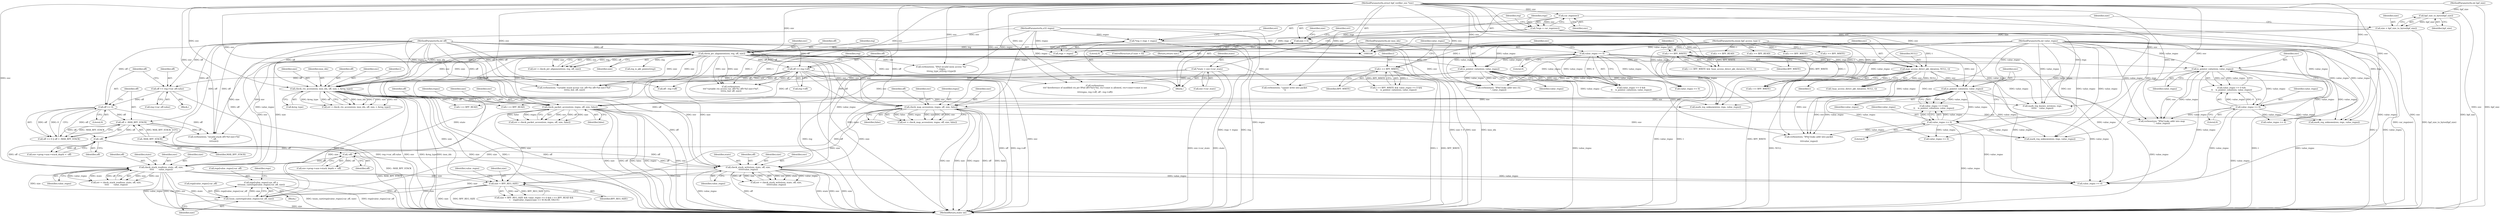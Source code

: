 digraph "1_linux_0c17d1d2c61936401f4702e1846e2c19b200f958_1@array" {
"1000560" [label="(Call,regs[value_regno].var_off =\n\t\t\ttnum_cast(regs[value_regno].var_off, size))"];
"1000566" [label="(Call,tnum_cast(regs[value_regno].var_off, size))"];
"1000451" [label="(Call,check_stack_read(env, state, off, size,\n\t\t\t\t\t       value_regno))"];
"1000149" [label="(Call,check_ptr_alignment(env, reg, off, size))"];
"1000124" [label="(Call,cur_regs(env))"];
"1000107" [label="(MethodParameterIn,struct bpf_verifier_env *env)"];
"1000127" [label="(Call,*reg = regs + regno)"];
"1000122" [label="(Call,*regs = cur_regs(env))"];
"1000109" [label="(MethodParameterIn,u32 regno)"];
"1000110" [label="(MethodParameterIn,int off)"];
"1000142" [label="(Call,size < 0)"];
"1000137" [label="(Call,size = bpf_size_to_bytes(bpf_size))"];
"1000139" [label="(Call,bpf_size_to_bytes(bpf_size))"];
"1000111" [label="(MethodParameterIn,int bpf_size)"];
"1000116" [label="(Call,*state = env->cur_state)"];
"1000424" [label="(Call,-off)"];
"1000402" [label="(Call,off < -MAX_BPF_STACK)"];
"1000399" [label="(Call,off >= 0)"];
"1000390" [label="(Call,off += reg->var_off.value)"];
"1000158" [label="(Call,off += reg->off)"];
"1000404" [label="(Call,-MAX_BPF_STACK)"];
"1000434" [label="(Call,-off)"];
"1000113" [label="(MethodParameterIn,int value_regno)"];
"1000297" [label="(Call,check_ctx_access(env, insn_idx, off, size, t, &reg_type))"];
"1000234" [label="(Call,is_pointer_value(env, value_regno))"];
"1000231" [label="(Call,value_regno >= 0)"];
"1000108" [label="(MethodParameterIn,int insn_idx)"];
"1000227" [label="(Call,t == BPF_WRITE)"];
"1000112" [label="(MethodParameterIn,enum bpf_access_type t)"];
"1000442" [label="(Call,check_stack_write(env, state, off, size,\n\t\t\t\t\t\tvalue_regno))"];
"1000541" [label="(Call,size < BPF_REG_SIZE)"];
"1000501" [label="(Call,check_packet_access(env, regno, off, size, false))"];
"1000468" [label="(Call,may_access_direct_pkt_data(env, NULL, t))"];
"1000464" [label="(Call,t == BPF_WRITE)"];
"1000488" [label="(Call,is_pointer_value(env, value_regno))"];
"1000485" [label="(Call,value_regno >= 0)"];
"1000192" [label="(Call,check_map_access(env, regno, off, size, false))"];
"1000179" [label="(Call,is_pointer_value(env, value_regno))"];
"1000176" [label="(Call,value_regno >= 0)"];
"1000487" [label="(Literal,0)"];
"1000481" [label="(Call,t == BPF_WRITE)"];
"1000129" [label="(Call,regs + regno)"];
"1000484" [label="(Call,value_regno >= 0 &&\n\t\t    is_pointer_value(env, value_regno))"];
"1000454" [label="(Identifier,off)"];
"1000466" [label="(Identifier,BPF_WRITE)"];
"1000160" [label="(Call,reg->off)"];
"1000524" [label="(Call,verbose(env, \"R%d invalid mem access '%s'\n\", regno,\n\t\t\treg_type_str[reg->type]))"];
"1000298" [label="(Identifier,env)"];
"1000392" [label="(Call,reg->var_off.value)"];
"1000402" [label="(Call,off < -MAX_BPF_STACK)"];
"1000435" [label="(Identifier,off)"];
"1000453" [label="(Identifier,state)"];
"1000404" [label="(Call,-MAX_BPF_STACK)"];
"1000390" [label="(Call,off += reg->var_off.value)"];
"1000469" [label="(Identifier,env)"];
"1000302" [label="(Identifier,t)"];
"1000124" [label="(Call,cur_regs(env))"];
"1000128" [label="(Identifier,reg)"];
"1000209" [label="(Call,mark_reg_unknown(env, regs, value_regno))"];
"1000485" [label="(Call,value_regno >= 0)"];
"1000107" [label="(MethodParameterIn,struct bpf_verifier_env *env)"];
"1000444" [label="(Identifier,state)"];
"1000177" [label="(Identifier,value_regno)"];
"1000231" [label="(Call,value_regno >= 0)"];
"1000138" [label="(Identifier,size)"];
"1000501" [label="(Call,check_packet_access(env, regno, off, size, false))"];
"1000257" [label="(Call,off - reg->off)"];
"1000112" [label="(MethodParameterIn,enum bpf_access_type t)"];
"1000489" [label="(Identifier,env)"];
"1000250" [label="(Call,verbose(env,\n\t\t\t\t\"dereference of modified ctx ptr R%d off=%d+%d, ctx+const is allowed, ctx+const+const is not\n\",\n\t\t\t\tregno, reg->off, off - reg->off))"];
"1000179" [label="(Call,is_pointer_value(env, value_regno))"];
"1000195" [label="(Identifier,off)"];
"1000148" [label="(Identifier,err)"];
"1000567" [label="(Call,regs[value_regno].var_off)"];
"1000151" [label="(Identifier,reg)"];
"1000193" [label="(Identifier,env)"];
"1000142" [label="(Call,size < 0)"];
"1000118" [label="(Call,env->cur_state)"];
"1000297" [label="(Call,check_ctx_access(env, insn_idx, off, size, t, &reg_type))"];
"1000149" [label="(Call,check_ptr_alignment(env, reg, off, size))"];
"1000559" [label="(Block,)"];
"1000381" [label="(Call,verbose(env, \"variable stack access var_off=%s off=%d size=%d\",\n\t\t\t\ttn_buf, off, size))"];
"1000545" [label="(Call,value_regno >= 0)"];
"1000235" [label="(Identifier,env)"];
"1000172" [label="(Call,t == BPF_WRITE)"];
"1000451" [label="(Call,check_stack_read(env, state, off, size,\n\t\t\t\t\t       value_regno))"];
"1000518" [label="(Call,mark_reg_unknown(env, regs, value_regno))"];
"1000467" [label="(Call,!may_access_direct_pkt_data(env, NULL, t))"];
"1000125" [label="(Identifier,env)"];
"1000515" [label="(Call,value_regno >= 0)"];
"1000398" [label="(Call,off >= 0 || off < -MAX_BPF_STACK)"];
"1000401" [label="(Literal,0)"];
"1000206" [label="(Call,value_regno >= 0)"];
"1000226" [label="(Call,t == BPF_WRITE && value_regno >= 0 &&\n\t\t    is_pointer_value(env, value_regno))"];
"1000176" [label="(Call,value_regno >= 0)"];
"1000110" [label="(MethodParameterIn,int off)"];
"1000301" [label="(Identifier,size)"];
"1000471" [label="(Identifier,t)"];
"1000499" [label="(Call,err = check_packet_access(env, regno, off, size, false))"];
"1000166" [label="(Identifier,reg)"];
"1000123" [label="(Identifier,regs)"];
"1000486" [label="(Identifier,value_regno)"];
"1000299" [label="(Identifier,insn_idx)"];
"1000116" [label="(Call,*state = env->cur_state)"];
"1000549" [label="(Call,t == BPF_READ)"];
"1000109" [label="(MethodParameterIn,u32 regno)"];
"1000416" [label="(Call,env->prog->aux->stack_depth < -off)"];
"1000465" [label="(Identifier,t)"];
"1000197" [label="(Identifier,false)"];
"1000108" [label="(MethodParameterIn,int insn_idx)"];
"1000445" [label="(Identifier,off)"];
"1000194" [label="(Identifier,regno)"];
"1000572" [label="(Identifier,size)"];
"1000464" [label="(Call,t == BPF_WRITE)"];
"1000183" [label="(Call,verbose(env, \"R%d leaks addr into map\n\", value_regno))"];
"1000232" [label="(Identifier,value_regno)"];
"1000111" [label="(MethodParameterIn,int bpf_size)"];
"1000113" [label="(MethodParameterIn,int value_regno)"];
"1000158" [label="(Call,off += reg->off)"];
"1000473" [label="(Call,verbose(env, \"cannot write into packet\n\"))"];
"1000426" [label="(Call,env->prog->aux->stack_depth = -off)"];
"1000310" [label="(Call,t == BPF_READ)"];
"1000512" [label="(Call,t == BPF_READ)"];
"1000440" [label="(Call,err = check_stack_write(env, state, off, size,\n\t\t\t\t\t\tvalue_regno))"];
"1000463" [label="(Call,t == BPF_WRITE && !may_access_direct_pkt_data(env, NULL, t))"];
"1000468" [label="(Call,may_access_direct_pkt_data(env, NULL, t))"];
"1000295" [label="(Call,err = check_ctx_access(env, insn_idx, off, size, t, &reg_type))"];
"1000286" [label="(Call,verbose(env,\n\t\t\t\t\"variable ctx access var_off=%s off=%d size=%d\",\n\t\t\t\ttn_buf, off, size))"];
"1000300" [label="(Identifier,off)"];
"1000580" [label="(MethodReturn,static int)"];
"1000159" [label="(Identifier,off)"];
"1000504" [label="(Identifier,off)"];
"1000434" [label="(Call,-off)"];
"1000122" [label="(Call,*regs = cur_regs(env))"];
"1000326" [label="(Call,mark_reg_known_zero(env, regs,\n\t\t\t\t\t\t    value_regno))"];
"1000540" [label="(Call,size < BPF_REG_SIZE && value_regno >= 0 && t == BPF_READ &&\n \t    regs[value_regno].type == SCALAR_VALUE)"];
"1000576" [label="(Identifier,regs)"];
"1000144" [label="(Literal,0)"];
"1000313" [label="(Call,value_regno >= 0)"];
"1000303" [label="(Call,&reg_type)"];
"1000446" [label="(Identifier,size)"];
"1000147" [label="(Call,err = check_ptr_alignment(env, reg, off, size))"];
"1000117" [label="(Identifier,state)"];
"1000141" [label="(ControlStructure,if (size < 0))"];
"1000503" [label="(Identifier,regno)"];
"1000150" [label="(Identifier,env)"];
"1000470" [label="(Identifier,NULL)"];
"1000456" [label="(Identifier,value_regno)"];
"1000560" [label="(Call,regs[value_regno].var_off =\n\t\t\ttnum_cast(regs[value_regno].var_off, size))"];
"1000227" [label="(Call,t == BPF_WRITE)"];
"1000506" [label="(Identifier,false)"];
"1000190" [label="(Call,err = check_map_access(env, regno, off, size, false))"];
"1000152" [label="(Identifier,off)"];
"1000425" [label="(Identifier,off)"];
"1000492" [label="(Call,verbose(env, \"R%d leaks addr into packet\n\",\n\t\t\t\tvalue_regno))"];
"1000127" [label="(Call,*reg = regs + regno)"];
"1000452" [label="(Identifier,env)"];
"1000561" [label="(Call,regs[value_regno].var_off)"];
"1000137" [label="(Call,size = bpf_size_to_bytes(bpf_size))"];
"1000140" [label="(Identifier,bpf_size)"];
"1000153" [label="(Identifier,size)"];
"1000459" [label="(Call,reg_is_pkt_pointer(reg))"];
"1000145" [label="(Return,return size;)"];
"1000505" [label="(Identifier,size)"];
"1000502" [label="(Identifier,env)"];
"1000543" [label="(Identifier,BPF_REG_SIZE)"];
"1000424" [label="(Call,-off)"];
"1000403" [label="(Identifier,off)"];
"1000443" [label="(Identifier,env)"];
"1000175" [label="(Call,value_regno >= 0 &&\n\t\t    is_pointer_value(env, value_regno))"];
"1000321" [label="(Call,mark_reg_unknown(env, regs, value_regno))"];
"1000139" [label="(Call,bpf_size_to_bytes(bpf_size))"];
"1000114" [label="(Block,)"];
"1000447" [label="(Identifier,value_regno)"];
"1000455" [label="(Identifier,size)"];
"1000546" [label="(Identifier,value_regno)"];
"1000400" [label="(Identifier,off)"];
"1000203" [label="(Call,t == BPF_READ)"];
"1000437" [label="(Call,t == BPF_WRITE)"];
"1000488" [label="(Call,is_pointer_value(env, value_regno))"];
"1000230" [label="(Call,value_regno >= 0 &&\n\t\t    is_pointer_value(env, value_regno))"];
"1000143" [label="(Identifier,size)"];
"1000180" [label="(Identifier,env)"];
"1000566" [label="(Call,tnum_cast(regs[value_regno].var_off, size))"];
"1000399" [label="(Call,off >= 0)"];
"1000541" [label="(Call,size < BPF_REG_SIZE)"];
"1000442" [label="(Call,check_stack_write(env, state, off, size,\n\t\t\t\t\t\tvalue_regno))"];
"1000542" [label="(Identifier,size)"];
"1000236" [label="(Identifier,value_regno)"];
"1000407" [label="(Call,verbose(env, \"invalid stack off=%d size=%d\n\", off,\n\t\t\t\tsize))"];
"1000135" [label="(Identifier,err)"];
"1000233" [label="(Literal,0)"];
"1000181" [label="(Identifier,value_regno)"];
"1000391" [label="(Identifier,off)"];
"1000490" [label="(Identifier,value_regno)"];
"1000228" [label="(Identifier,t)"];
"1000192" [label="(Call,check_map_access(env, regno, off, size, false))"];
"1000196" [label="(Identifier,size)"];
"1000365" [label="(Block,)"];
"1000178" [label="(Literal,0)"];
"1000405" [label="(Identifier,MAX_BPF_STACK)"];
"1000449" [label="(Call,err = check_stack_read(env, state, off, size,\n\t\t\t\t\t       value_regno))"];
"1000238" [label="(Call,verbose(env, \"R%d leaks addr into ctx\n\", value_regno))"];
"1000234" [label="(Call,is_pointer_value(env, value_regno))"];
"1000146" [label="(Identifier,size)"];
"1000229" [label="(Identifier,BPF_WRITE)"];
"1000560" -> "1000559"  [label="AST: "];
"1000560" -> "1000566"  [label="CFG: "];
"1000561" -> "1000560"  [label="AST: "];
"1000566" -> "1000560"  [label="AST: "];
"1000576" -> "1000560"  [label="CFG: "];
"1000560" -> "1000580"  [label="DDG: tnum_cast(regs[value_regno].var_off, size)"];
"1000560" -> "1000580"  [label="DDG: regs[value_regno].var_off"];
"1000566" -> "1000560"  [label="DDG: regs[value_regno].var_off"];
"1000566" -> "1000560"  [label="DDG: size"];
"1000566" -> "1000572"  [label="CFG: "];
"1000567" -> "1000566"  [label="AST: "];
"1000572" -> "1000566"  [label="AST: "];
"1000566" -> "1000580"  [label="DDG: size"];
"1000451" -> "1000566"  [label="DDG: size"];
"1000297" -> "1000566"  [label="DDG: size"];
"1000442" -> "1000566"  [label="DDG: size"];
"1000541" -> "1000566"  [label="DDG: size"];
"1000501" -> "1000566"  [label="DDG: size"];
"1000192" -> "1000566"  [label="DDG: size"];
"1000451" -> "1000449"  [label="AST: "];
"1000451" -> "1000456"  [label="CFG: "];
"1000452" -> "1000451"  [label="AST: "];
"1000453" -> "1000451"  [label="AST: "];
"1000454" -> "1000451"  [label="AST: "];
"1000455" -> "1000451"  [label="AST: "];
"1000456" -> "1000451"  [label="AST: "];
"1000449" -> "1000451"  [label="CFG: "];
"1000451" -> "1000580"  [label="DDG: size"];
"1000451" -> "1000580"  [label="DDG: env"];
"1000451" -> "1000580"  [label="DDG: state"];
"1000451" -> "1000580"  [label="DDG: off"];
"1000451" -> "1000580"  [label="DDG: value_regno"];
"1000451" -> "1000449"  [label="DDG: size"];
"1000451" -> "1000449"  [label="DDG: env"];
"1000451" -> "1000449"  [label="DDG: value_regno"];
"1000451" -> "1000449"  [label="DDG: state"];
"1000451" -> "1000449"  [label="DDG: off"];
"1000149" -> "1000451"  [label="DDG: env"];
"1000149" -> "1000451"  [label="DDG: size"];
"1000107" -> "1000451"  [label="DDG: env"];
"1000116" -> "1000451"  [label="DDG: state"];
"1000424" -> "1000451"  [label="DDG: off"];
"1000434" -> "1000451"  [label="DDG: off"];
"1000110" -> "1000451"  [label="DDG: off"];
"1000113" -> "1000451"  [label="DDG: value_regno"];
"1000451" -> "1000541"  [label="DDG: size"];
"1000451" -> "1000545"  [label="DDG: value_regno"];
"1000149" -> "1000147"  [label="AST: "];
"1000149" -> "1000153"  [label="CFG: "];
"1000150" -> "1000149"  [label="AST: "];
"1000151" -> "1000149"  [label="AST: "];
"1000152" -> "1000149"  [label="AST: "];
"1000153" -> "1000149"  [label="AST: "];
"1000147" -> "1000149"  [label="CFG: "];
"1000149" -> "1000580"  [label="DDG: reg"];
"1000149" -> "1000580"  [label="DDG: off"];
"1000149" -> "1000580"  [label="DDG: size"];
"1000149" -> "1000580"  [label="DDG: env"];
"1000149" -> "1000147"  [label="DDG: env"];
"1000149" -> "1000147"  [label="DDG: reg"];
"1000149" -> "1000147"  [label="DDG: off"];
"1000149" -> "1000147"  [label="DDG: size"];
"1000124" -> "1000149"  [label="DDG: env"];
"1000107" -> "1000149"  [label="DDG: env"];
"1000127" -> "1000149"  [label="DDG: reg"];
"1000110" -> "1000149"  [label="DDG: off"];
"1000142" -> "1000149"  [label="DDG: size"];
"1000149" -> "1000158"  [label="DDG: off"];
"1000149" -> "1000179"  [label="DDG: env"];
"1000149" -> "1000183"  [label="DDG: env"];
"1000149" -> "1000192"  [label="DDG: env"];
"1000149" -> "1000192"  [label="DDG: size"];
"1000149" -> "1000234"  [label="DDG: env"];
"1000149" -> "1000238"  [label="DDG: env"];
"1000149" -> "1000250"  [label="DDG: env"];
"1000149" -> "1000286"  [label="DDG: env"];
"1000149" -> "1000286"  [label="DDG: size"];
"1000149" -> "1000297"  [label="DDG: env"];
"1000149" -> "1000297"  [label="DDG: size"];
"1000149" -> "1000381"  [label="DDG: env"];
"1000149" -> "1000381"  [label="DDG: size"];
"1000149" -> "1000407"  [label="DDG: env"];
"1000149" -> "1000407"  [label="DDG: size"];
"1000149" -> "1000442"  [label="DDG: env"];
"1000149" -> "1000442"  [label="DDG: size"];
"1000149" -> "1000459"  [label="DDG: reg"];
"1000149" -> "1000468"  [label="DDG: env"];
"1000149" -> "1000473"  [label="DDG: env"];
"1000149" -> "1000488"  [label="DDG: env"];
"1000149" -> "1000492"  [label="DDG: env"];
"1000149" -> "1000501"  [label="DDG: env"];
"1000149" -> "1000501"  [label="DDG: size"];
"1000149" -> "1000524"  [label="DDG: env"];
"1000124" -> "1000122"  [label="AST: "];
"1000124" -> "1000125"  [label="CFG: "];
"1000125" -> "1000124"  [label="AST: "];
"1000122" -> "1000124"  [label="CFG: "];
"1000124" -> "1000580"  [label="DDG: env"];
"1000124" -> "1000122"  [label="DDG: env"];
"1000107" -> "1000124"  [label="DDG: env"];
"1000107" -> "1000106"  [label="AST: "];
"1000107" -> "1000580"  [label="DDG: env"];
"1000107" -> "1000179"  [label="DDG: env"];
"1000107" -> "1000183"  [label="DDG: env"];
"1000107" -> "1000192"  [label="DDG: env"];
"1000107" -> "1000209"  [label="DDG: env"];
"1000107" -> "1000234"  [label="DDG: env"];
"1000107" -> "1000238"  [label="DDG: env"];
"1000107" -> "1000250"  [label="DDG: env"];
"1000107" -> "1000286"  [label="DDG: env"];
"1000107" -> "1000297"  [label="DDG: env"];
"1000107" -> "1000321"  [label="DDG: env"];
"1000107" -> "1000326"  [label="DDG: env"];
"1000107" -> "1000381"  [label="DDG: env"];
"1000107" -> "1000407"  [label="DDG: env"];
"1000107" -> "1000442"  [label="DDG: env"];
"1000107" -> "1000468"  [label="DDG: env"];
"1000107" -> "1000473"  [label="DDG: env"];
"1000107" -> "1000488"  [label="DDG: env"];
"1000107" -> "1000492"  [label="DDG: env"];
"1000107" -> "1000501"  [label="DDG: env"];
"1000107" -> "1000518"  [label="DDG: env"];
"1000107" -> "1000524"  [label="DDG: env"];
"1000127" -> "1000114"  [label="AST: "];
"1000127" -> "1000129"  [label="CFG: "];
"1000128" -> "1000127"  [label="AST: "];
"1000129" -> "1000127"  [label="AST: "];
"1000135" -> "1000127"  [label="CFG: "];
"1000127" -> "1000580"  [label="DDG: regs + regno"];
"1000127" -> "1000580"  [label="DDG: reg"];
"1000122" -> "1000127"  [label="DDG: regs"];
"1000109" -> "1000127"  [label="DDG: regno"];
"1000122" -> "1000114"  [label="AST: "];
"1000123" -> "1000122"  [label="AST: "];
"1000128" -> "1000122"  [label="CFG: "];
"1000122" -> "1000580"  [label="DDG: cur_regs(env)"];
"1000122" -> "1000129"  [label="DDG: regs"];
"1000122" -> "1000209"  [label="DDG: regs"];
"1000122" -> "1000321"  [label="DDG: regs"];
"1000122" -> "1000326"  [label="DDG: regs"];
"1000122" -> "1000518"  [label="DDG: regs"];
"1000109" -> "1000106"  [label="AST: "];
"1000109" -> "1000580"  [label="DDG: regno"];
"1000109" -> "1000129"  [label="DDG: regno"];
"1000109" -> "1000192"  [label="DDG: regno"];
"1000109" -> "1000250"  [label="DDG: regno"];
"1000109" -> "1000501"  [label="DDG: regno"];
"1000109" -> "1000524"  [label="DDG: regno"];
"1000110" -> "1000106"  [label="AST: "];
"1000110" -> "1000580"  [label="DDG: off"];
"1000110" -> "1000158"  [label="DDG: off"];
"1000110" -> "1000192"  [label="DDG: off"];
"1000110" -> "1000257"  [label="DDG: off"];
"1000110" -> "1000286"  [label="DDG: off"];
"1000110" -> "1000297"  [label="DDG: off"];
"1000110" -> "1000381"  [label="DDG: off"];
"1000110" -> "1000390"  [label="DDG: off"];
"1000110" -> "1000399"  [label="DDG: off"];
"1000110" -> "1000402"  [label="DDG: off"];
"1000110" -> "1000407"  [label="DDG: off"];
"1000110" -> "1000424"  [label="DDG: off"];
"1000110" -> "1000434"  [label="DDG: off"];
"1000110" -> "1000442"  [label="DDG: off"];
"1000110" -> "1000501"  [label="DDG: off"];
"1000142" -> "1000141"  [label="AST: "];
"1000142" -> "1000144"  [label="CFG: "];
"1000143" -> "1000142"  [label="AST: "];
"1000144" -> "1000142"  [label="AST: "];
"1000146" -> "1000142"  [label="CFG: "];
"1000148" -> "1000142"  [label="CFG: "];
"1000142" -> "1000580"  [label="DDG: size < 0"];
"1000142" -> "1000580"  [label="DDG: size"];
"1000137" -> "1000142"  [label="DDG: size"];
"1000142" -> "1000145"  [label="DDG: size"];
"1000137" -> "1000114"  [label="AST: "];
"1000137" -> "1000139"  [label="CFG: "];
"1000138" -> "1000137"  [label="AST: "];
"1000139" -> "1000137"  [label="AST: "];
"1000143" -> "1000137"  [label="CFG: "];
"1000137" -> "1000580"  [label="DDG: bpf_size_to_bytes(bpf_size)"];
"1000139" -> "1000137"  [label="DDG: bpf_size"];
"1000139" -> "1000140"  [label="CFG: "];
"1000140" -> "1000139"  [label="AST: "];
"1000139" -> "1000580"  [label="DDG: bpf_size"];
"1000111" -> "1000139"  [label="DDG: bpf_size"];
"1000111" -> "1000106"  [label="AST: "];
"1000111" -> "1000580"  [label="DDG: bpf_size"];
"1000116" -> "1000114"  [label="AST: "];
"1000116" -> "1000118"  [label="CFG: "];
"1000117" -> "1000116"  [label="AST: "];
"1000118" -> "1000116"  [label="AST: "];
"1000123" -> "1000116"  [label="CFG: "];
"1000116" -> "1000580"  [label="DDG: state"];
"1000116" -> "1000580"  [label="DDG: env->cur_state"];
"1000116" -> "1000442"  [label="DDG: state"];
"1000424" -> "1000416"  [label="AST: "];
"1000424" -> "1000425"  [label="CFG: "];
"1000425" -> "1000424"  [label="AST: "];
"1000416" -> "1000424"  [label="CFG: "];
"1000424" -> "1000416"  [label="DDG: off"];
"1000402" -> "1000424"  [label="DDG: off"];
"1000399" -> "1000424"  [label="DDG: off"];
"1000424" -> "1000434"  [label="DDG: off"];
"1000424" -> "1000442"  [label="DDG: off"];
"1000402" -> "1000398"  [label="AST: "];
"1000402" -> "1000404"  [label="CFG: "];
"1000403" -> "1000402"  [label="AST: "];
"1000404" -> "1000402"  [label="AST: "];
"1000398" -> "1000402"  [label="CFG: "];
"1000402" -> "1000580"  [label="DDG: -MAX_BPF_STACK"];
"1000402" -> "1000398"  [label="DDG: off"];
"1000402" -> "1000398"  [label="DDG: -MAX_BPF_STACK"];
"1000399" -> "1000402"  [label="DDG: off"];
"1000404" -> "1000402"  [label="DDG: MAX_BPF_STACK"];
"1000402" -> "1000407"  [label="DDG: off"];
"1000399" -> "1000398"  [label="AST: "];
"1000399" -> "1000401"  [label="CFG: "];
"1000400" -> "1000399"  [label="AST: "];
"1000401" -> "1000399"  [label="AST: "];
"1000403" -> "1000399"  [label="CFG: "];
"1000398" -> "1000399"  [label="CFG: "];
"1000399" -> "1000398"  [label="DDG: off"];
"1000399" -> "1000398"  [label="DDG: 0"];
"1000390" -> "1000399"  [label="DDG: off"];
"1000399" -> "1000407"  [label="DDG: off"];
"1000390" -> "1000365"  [label="AST: "];
"1000390" -> "1000392"  [label="CFG: "];
"1000391" -> "1000390"  [label="AST: "];
"1000392" -> "1000390"  [label="AST: "];
"1000400" -> "1000390"  [label="CFG: "];
"1000390" -> "1000580"  [label="DDG: reg->var_off.value"];
"1000158" -> "1000390"  [label="DDG: off"];
"1000158" -> "1000114"  [label="AST: "];
"1000158" -> "1000160"  [label="CFG: "];
"1000159" -> "1000158"  [label="AST: "];
"1000160" -> "1000158"  [label="AST: "];
"1000166" -> "1000158"  [label="CFG: "];
"1000158" -> "1000580"  [label="DDG: off"];
"1000158" -> "1000580"  [label="DDG: reg->off"];
"1000158" -> "1000192"  [label="DDG: off"];
"1000158" -> "1000257"  [label="DDG: off"];
"1000158" -> "1000286"  [label="DDG: off"];
"1000158" -> "1000297"  [label="DDG: off"];
"1000158" -> "1000381"  [label="DDG: off"];
"1000158" -> "1000501"  [label="DDG: off"];
"1000404" -> "1000405"  [label="CFG: "];
"1000405" -> "1000404"  [label="AST: "];
"1000404" -> "1000580"  [label="DDG: MAX_BPF_STACK"];
"1000434" -> "1000426"  [label="AST: "];
"1000434" -> "1000435"  [label="CFG: "];
"1000435" -> "1000434"  [label="AST: "];
"1000426" -> "1000434"  [label="CFG: "];
"1000434" -> "1000426"  [label="DDG: off"];
"1000434" -> "1000442"  [label="DDG: off"];
"1000113" -> "1000106"  [label="AST: "];
"1000113" -> "1000580"  [label="DDG: value_regno"];
"1000113" -> "1000176"  [label="DDG: value_regno"];
"1000113" -> "1000179"  [label="DDG: value_regno"];
"1000113" -> "1000183"  [label="DDG: value_regno"];
"1000113" -> "1000206"  [label="DDG: value_regno"];
"1000113" -> "1000209"  [label="DDG: value_regno"];
"1000113" -> "1000231"  [label="DDG: value_regno"];
"1000113" -> "1000234"  [label="DDG: value_regno"];
"1000113" -> "1000238"  [label="DDG: value_regno"];
"1000113" -> "1000313"  [label="DDG: value_regno"];
"1000113" -> "1000321"  [label="DDG: value_regno"];
"1000113" -> "1000326"  [label="DDG: value_regno"];
"1000113" -> "1000442"  [label="DDG: value_regno"];
"1000113" -> "1000485"  [label="DDG: value_regno"];
"1000113" -> "1000488"  [label="DDG: value_regno"];
"1000113" -> "1000492"  [label="DDG: value_regno"];
"1000113" -> "1000515"  [label="DDG: value_regno"];
"1000113" -> "1000518"  [label="DDG: value_regno"];
"1000113" -> "1000545"  [label="DDG: value_regno"];
"1000297" -> "1000295"  [label="AST: "];
"1000297" -> "1000303"  [label="CFG: "];
"1000298" -> "1000297"  [label="AST: "];
"1000299" -> "1000297"  [label="AST: "];
"1000300" -> "1000297"  [label="AST: "];
"1000301" -> "1000297"  [label="AST: "];
"1000302" -> "1000297"  [label="AST: "];
"1000303" -> "1000297"  [label="AST: "];
"1000295" -> "1000297"  [label="CFG: "];
"1000297" -> "1000580"  [label="DDG: env"];
"1000297" -> "1000580"  [label="DDG: &reg_type"];
"1000297" -> "1000580"  [label="DDG: insn_idx"];
"1000297" -> "1000580"  [label="DDG: size"];
"1000297" -> "1000580"  [label="DDG: t"];
"1000297" -> "1000580"  [label="DDG: off"];
"1000297" -> "1000295"  [label="DDG: insn_idx"];
"1000297" -> "1000295"  [label="DDG: t"];
"1000297" -> "1000295"  [label="DDG: size"];
"1000297" -> "1000295"  [label="DDG: env"];
"1000297" -> "1000295"  [label="DDG: &reg_type"];
"1000297" -> "1000295"  [label="DDG: off"];
"1000234" -> "1000297"  [label="DDG: env"];
"1000108" -> "1000297"  [label="DDG: insn_idx"];
"1000227" -> "1000297"  [label="DDG: t"];
"1000112" -> "1000297"  [label="DDG: t"];
"1000297" -> "1000310"  [label="DDG: t"];
"1000297" -> "1000321"  [label="DDG: env"];
"1000297" -> "1000326"  [label="DDG: env"];
"1000297" -> "1000541"  [label="DDG: size"];
"1000297" -> "1000549"  [label="DDG: t"];
"1000234" -> "1000230"  [label="AST: "];
"1000234" -> "1000236"  [label="CFG: "];
"1000235" -> "1000234"  [label="AST: "];
"1000236" -> "1000234"  [label="AST: "];
"1000230" -> "1000234"  [label="CFG: "];
"1000234" -> "1000580"  [label="DDG: value_regno"];
"1000234" -> "1000230"  [label="DDG: env"];
"1000234" -> "1000230"  [label="DDG: value_regno"];
"1000231" -> "1000234"  [label="DDG: value_regno"];
"1000234" -> "1000238"  [label="DDG: env"];
"1000234" -> "1000238"  [label="DDG: value_regno"];
"1000234" -> "1000250"  [label="DDG: env"];
"1000234" -> "1000286"  [label="DDG: env"];
"1000234" -> "1000313"  [label="DDG: value_regno"];
"1000234" -> "1000321"  [label="DDG: value_regno"];
"1000234" -> "1000326"  [label="DDG: value_regno"];
"1000234" -> "1000545"  [label="DDG: value_regno"];
"1000231" -> "1000230"  [label="AST: "];
"1000231" -> "1000233"  [label="CFG: "];
"1000232" -> "1000231"  [label="AST: "];
"1000233" -> "1000231"  [label="AST: "];
"1000235" -> "1000231"  [label="CFG: "];
"1000230" -> "1000231"  [label="CFG: "];
"1000231" -> "1000580"  [label="DDG: value_regno"];
"1000231" -> "1000230"  [label="DDG: value_regno"];
"1000231" -> "1000230"  [label="DDG: 0"];
"1000231" -> "1000238"  [label="DDG: value_regno"];
"1000231" -> "1000313"  [label="DDG: value_regno"];
"1000231" -> "1000321"  [label="DDG: value_regno"];
"1000231" -> "1000326"  [label="DDG: value_regno"];
"1000231" -> "1000545"  [label="DDG: value_regno"];
"1000108" -> "1000106"  [label="AST: "];
"1000108" -> "1000580"  [label="DDG: insn_idx"];
"1000227" -> "1000226"  [label="AST: "];
"1000227" -> "1000229"  [label="CFG: "];
"1000228" -> "1000227"  [label="AST: "];
"1000229" -> "1000227"  [label="AST: "];
"1000232" -> "1000227"  [label="CFG: "];
"1000226" -> "1000227"  [label="CFG: "];
"1000227" -> "1000580"  [label="DDG: t"];
"1000227" -> "1000580"  [label="DDG: BPF_WRITE"];
"1000227" -> "1000226"  [label="DDG: t"];
"1000227" -> "1000226"  [label="DDG: BPF_WRITE"];
"1000112" -> "1000227"  [label="DDG: t"];
"1000112" -> "1000106"  [label="AST: "];
"1000112" -> "1000580"  [label="DDG: t"];
"1000112" -> "1000172"  [label="DDG: t"];
"1000112" -> "1000203"  [label="DDG: t"];
"1000112" -> "1000310"  [label="DDG: t"];
"1000112" -> "1000437"  [label="DDG: t"];
"1000112" -> "1000464"  [label="DDG: t"];
"1000112" -> "1000468"  [label="DDG: t"];
"1000112" -> "1000481"  [label="DDG: t"];
"1000112" -> "1000512"  [label="DDG: t"];
"1000112" -> "1000549"  [label="DDG: t"];
"1000442" -> "1000440"  [label="AST: "];
"1000442" -> "1000447"  [label="CFG: "];
"1000443" -> "1000442"  [label="AST: "];
"1000444" -> "1000442"  [label="AST: "];
"1000445" -> "1000442"  [label="AST: "];
"1000446" -> "1000442"  [label="AST: "];
"1000447" -> "1000442"  [label="AST: "];
"1000440" -> "1000442"  [label="CFG: "];
"1000442" -> "1000580"  [label="DDG: env"];
"1000442" -> "1000580"  [label="DDG: size"];
"1000442" -> "1000580"  [label="DDG: value_regno"];
"1000442" -> "1000580"  [label="DDG: off"];
"1000442" -> "1000580"  [label="DDG: state"];
"1000442" -> "1000440"  [label="DDG: env"];
"1000442" -> "1000440"  [label="DDG: state"];
"1000442" -> "1000440"  [label="DDG: value_regno"];
"1000442" -> "1000440"  [label="DDG: off"];
"1000442" -> "1000440"  [label="DDG: size"];
"1000442" -> "1000541"  [label="DDG: size"];
"1000442" -> "1000545"  [label="DDG: value_regno"];
"1000541" -> "1000540"  [label="AST: "];
"1000541" -> "1000543"  [label="CFG: "];
"1000542" -> "1000541"  [label="AST: "];
"1000543" -> "1000541"  [label="AST: "];
"1000546" -> "1000541"  [label="CFG: "];
"1000540" -> "1000541"  [label="CFG: "];
"1000541" -> "1000580"  [label="DDG: size"];
"1000541" -> "1000580"  [label="DDG: BPF_REG_SIZE"];
"1000541" -> "1000540"  [label="DDG: size"];
"1000541" -> "1000540"  [label="DDG: BPF_REG_SIZE"];
"1000501" -> "1000541"  [label="DDG: size"];
"1000192" -> "1000541"  [label="DDG: size"];
"1000501" -> "1000499"  [label="AST: "];
"1000501" -> "1000506"  [label="CFG: "];
"1000502" -> "1000501"  [label="AST: "];
"1000503" -> "1000501"  [label="AST: "];
"1000504" -> "1000501"  [label="AST: "];
"1000505" -> "1000501"  [label="AST: "];
"1000506" -> "1000501"  [label="AST: "];
"1000499" -> "1000501"  [label="CFG: "];
"1000501" -> "1000580"  [label="DDG: false"];
"1000501" -> "1000580"  [label="DDG: regno"];
"1000501" -> "1000580"  [label="DDG: env"];
"1000501" -> "1000580"  [label="DDG: size"];
"1000501" -> "1000580"  [label="DDG: off"];
"1000501" -> "1000499"  [label="DDG: env"];
"1000501" -> "1000499"  [label="DDG: off"];
"1000501" -> "1000499"  [label="DDG: size"];
"1000501" -> "1000499"  [label="DDG: false"];
"1000501" -> "1000499"  [label="DDG: regno"];
"1000468" -> "1000501"  [label="DDG: env"];
"1000488" -> "1000501"  [label="DDG: env"];
"1000501" -> "1000518"  [label="DDG: env"];
"1000468" -> "1000467"  [label="AST: "];
"1000468" -> "1000471"  [label="CFG: "];
"1000469" -> "1000468"  [label="AST: "];
"1000470" -> "1000468"  [label="AST: "];
"1000471" -> "1000468"  [label="AST: "];
"1000467" -> "1000468"  [label="CFG: "];
"1000468" -> "1000580"  [label="DDG: t"];
"1000468" -> "1000580"  [label="DDG: NULL"];
"1000468" -> "1000467"  [label="DDG: env"];
"1000468" -> "1000467"  [label="DDG: NULL"];
"1000468" -> "1000467"  [label="DDG: t"];
"1000464" -> "1000468"  [label="DDG: t"];
"1000468" -> "1000473"  [label="DDG: env"];
"1000468" -> "1000481"  [label="DDG: t"];
"1000468" -> "1000488"  [label="DDG: env"];
"1000468" -> "1000492"  [label="DDG: env"];
"1000464" -> "1000463"  [label="AST: "];
"1000464" -> "1000466"  [label="CFG: "];
"1000465" -> "1000464"  [label="AST: "];
"1000466" -> "1000464"  [label="AST: "];
"1000469" -> "1000464"  [label="CFG: "];
"1000463" -> "1000464"  [label="CFG: "];
"1000464" -> "1000580"  [label="DDG: t"];
"1000464" -> "1000580"  [label="DDG: BPF_WRITE"];
"1000464" -> "1000463"  [label="DDG: t"];
"1000464" -> "1000463"  [label="DDG: BPF_WRITE"];
"1000464" -> "1000481"  [label="DDG: t"];
"1000464" -> "1000481"  [label="DDG: BPF_WRITE"];
"1000488" -> "1000484"  [label="AST: "];
"1000488" -> "1000490"  [label="CFG: "];
"1000489" -> "1000488"  [label="AST: "];
"1000490" -> "1000488"  [label="AST: "];
"1000484" -> "1000488"  [label="CFG: "];
"1000488" -> "1000580"  [label="DDG: value_regno"];
"1000488" -> "1000484"  [label="DDG: env"];
"1000488" -> "1000484"  [label="DDG: value_regno"];
"1000485" -> "1000488"  [label="DDG: value_regno"];
"1000488" -> "1000492"  [label="DDG: env"];
"1000488" -> "1000492"  [label="DDG: value_regno"];
"1000488" -> "1000515"  [label="DDG: value_regno"];
"1000488" -> "1000518"  [label="DDG: value_regno"];
"1000488" -> "1000545"  [label="DDG: value_regno"];
"1000485" -> "1000484"  [label="AST: "];
"1000485" -> "1000487"  [label="CFG: "];
"1000486" -> "1000485"  [label="AST: "];
"1000487" -> "1000485"  [label="AST: "];
"1000489" -> "1000485"  [label="CFG: "];
"1000484" -> "1000485"  [label="CFG: "];
"1000485" -> "1000580"  [label="DDG: value_regno"];
"1000485" -> "1000484"  [label="DDG: value_regno"];
"1000485" -> "1000484"  [label="DDG: 0"];
"1000485" -> "1000492"  [label="DDG: value_regno"];
"1000485" -> "1000515"  [label="DDG: value_regno"];
"1000485" -> "1000518"  [label="DDG: value_regno"];
"1000485" -> "1000545"  [label="DDG: value_regno"];
"1000192" -> "1000190"  [label="AST: "];
"1000192" -> "1000197"  [label="CFG: "];
"1000193" -> "1000192"  [label="AST: "];
"1000194" -> "1000192"  [label="AST: "];
"1000195" -> "1000192"  [label="AST: "];
"1000196" -> "1000192"  [label="AST: "];
"1000197" -> "1000192"  [label="AST: "];
"1000190" -> "1000192"  [label="CFG: "];
"1000192" -> "1000580"  [label="DDG: regno"];
"1000192" -> "1000580"  [label="DDG: off"];
"1000192" -> "1000580"  [label="DDG: false"];
"1000192" -> "1000580"  [label="DDG: env"];
"1000192" -> "1000580"  [label="DDG: size"];
"1000192" -> "1000190"  [label="DDG: false"];
"1000192" -> "1000190"  [label="DDG: regno"];
"1000192" -> "1000190"  [label="DDG: size"];
"1000192" -> "1000190"  [label="DDG: off"];
"1000192" -> "1000190"  [label="DDG: env"];
"1000179" -> "1000192"  [label="DDG: env"];
"1000192" -> "1000209"  [label="DDG: env"];
"1000179" -> "1000175"  [label="AST: "];
"1000179" -> "1000181"  [label="CFG: "];
"1000180" -> "1000179"  [label="AST: "];
"1000181" -> "1000179"  [label="AST: "];
"1000175" -> "1000179"  [label="CFG: "];
"1000179" -> "1000580"  [label="DDG: value_regno"];
"1000179" -> "1000175"  [label="DDG: env"];
"1000179" -> "1000175"  [label="DDG: value_regno"];
"1000176" -> "1000179"  [label="DDG: value_regno"];
"1000179" -> "1000183"  [label="DDG: env"];
"1000179" -> "1000183"  [label="DDG: value_regno"];
"1000179" -> "1000206"  [label="DDG: value_regno"];
"1000179" -> "1000209"  [label="DDG: value_regno"];
"1000179" -> "1000545"  [label="DDG: value_regno"];
"1000176" -> "1000175"  [label="AST: "];
"1000176" -> "1000178"  [label="CFG: "];
"1000177" -> "1000176"  [label="AST: "];
"1000178" -> "1000176"  [label="AST: "];
"1000180" -> "1000176"  [label="CFG: "];
"1000175" -> "1000176"  [label="CFG: "];
"1000176" -> "1000580"  [label="DDG: value_regno"];
"1000176" -> "1000175"  [label="DDG: value_regno"];
"1000176" -> "1000175"  [label="DDG: 0"];
"1000176" -> "1000183"  [label="DDG: value_regno"];
"1000176" -> "1000206"  [label="DDG: value_regno"];
"1000176" -> "1000209"  [label="DDG: value_regno"];
"1000176" -> "1000545"  [label="DDG: value_regno"];
}
